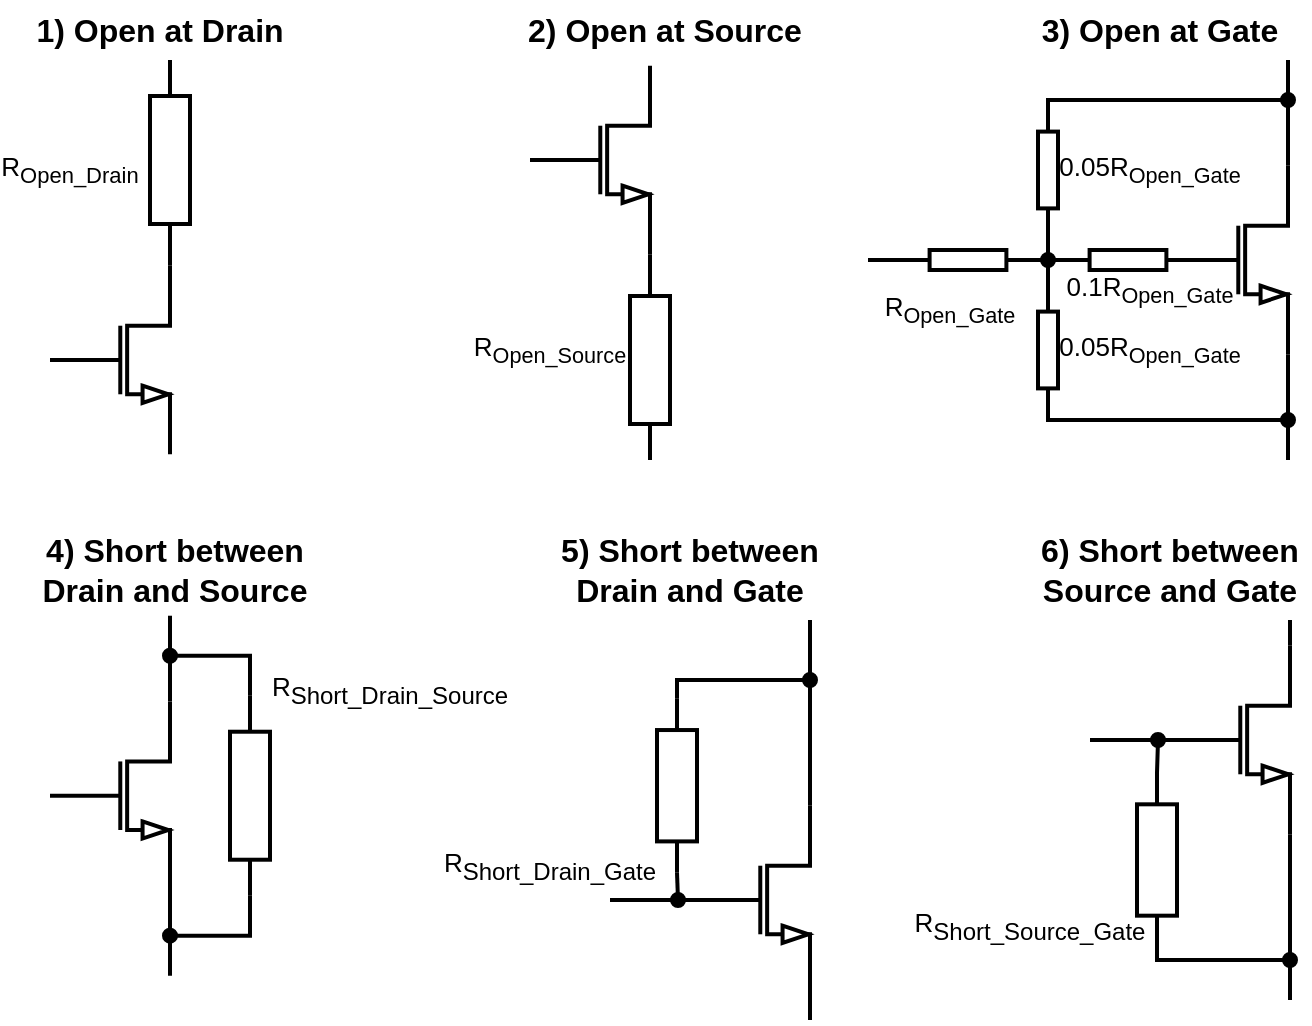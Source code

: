 <mxfile version="26.0.9">
  <diagram name="Page-1" id="jGc9hyPKfOM49vQ5cO8Z">
    <mxGraphModel dx="1368" dy="838" grid="1" gridSize="10" guides="1" tooltips="1" connect="1" arrows="1" fold="1" page="1" pageScale="1" pageWidth="827" pageHeight="1169" math="0" shadow="0">
      <root>
        <mxCell id="0" />
        <mxCell id="1" parent="0" />
        <mxCell id="lE053yTTEMvZ7GaWNHRF-1" value="" style="pointerEvents=1;verticalLabelPosition=bottom;shadow=0;dashed=0;align=center;html=1;verticalAlign=top;shape=mxgraph.electrical.resistors.resistor_1;rotation=-90;strokeWidth=2;" parent="1" vertex="1">
          <mxGeometry x="110" y="240" width="100" height="20" as="geometry" />
        </mxCell>
        <mxCell id="lE053yTTEMvZ7GaWNHRF-2" value="" style="verticalLabelPosition=bottom;shadow=0;dashed=0;align=center;html=1;verticalAlign=top;shape=mxgraph.electrical.transistors.nmos;pointerEvents=1;strokeWidth=2;" parent="1" vertex="1">
          <mxGeometry x="100" y="300" width="60" height="100" as="geometry" />
        </mxCell>
        <mxCell id="lE053yTTEMvZ7GaWNHRF-3" style="edgeStyle=orthogonalEdgeStyle;rounded=0;orthogonalLoop=1;jettySize=auto;html=1;exitX=0;exitY=0.5;exitDx=0;exitDy=0;exitPerimeter=0;entryX=1;entryY=0;entryDx=0;entryDy=0;entryPerimeter=0;endArrow=none;startFill=0;strokeWidth=2;fontSize=13;" parent="1" source="lE053yTTEMvZ7GaWNHRF-1" target="lE053yTTEMvZ7GaWNHRF-2" edge="1">
          <mxGeometry relative="1" as="geometry" />
        </mxCell>
        <mxCell id="lE053yTTEMvZ7GaWNHRF-4" value="R&lt;span&gt;&lt;sub&gt;&lt;font style=&quot;font-size: 11px;&quot;&gt;Open_Drain&lt;/font&gt;&lt;/sub&gt;&lt;/span&gt;" style="text;html=1;align=center;verticalAlign=middle;whiteSpace=wrap;rounded=0;strokeWidth=2;fontSize=13;" parent="1" vertex="1">
          <mxGeometry x="80" y="240" width="60" height="30" as="geometry" />
        </mxCell>
        <mxCell id="lE053yTTEMvZ7GaWNHRF-9" value="" style="pointerEvents=1;verticalLabelPosition=bottom;shadow=0;dashed=0;align=center;html=1;verticalAlign=top;shape=mxgraph.electrical.resistors.resistor_1;rotation=-90;strokeWidth=2;" parent="1" vertex="1">
          <mxGeometry x="350" y="340" width="100" height="20" as="geometry" />
        </mxCell>
        <mxCell id="lE053yTTEMvZ7GaWNHRF-10" value="" style="verticalLabelPosition=bottom;shadow=0;dashed=0;align=center;html=1;verticalAlign=top;shape=mxgraph.electrical.transistors.nmos;pointerEvents=1;strokeWidth=2;" parent="1" vertex="1">
          <mxGeometry x="340" y="200" width="60" height="100" as="geometry" />
        </mxCell>
        <mxCell id="lE053yTTEMvZ7GaWNHRF-12" value="R&lt;span&gt;&lt;sub&gt;Open_Source&lt;/sub&gt;&lt;/span&gt;" style="text;html=1;align=center;verticalAlign=middle;whiteSpace=wrap;rounded=0;strokeWidth=2;fontSize=13;" parent="1" vertex="1">
          <mxGeometry x="320" y="330" width="60" height="30" as="geometry" />
        </mxCell>
        <mxCell id="lE053yTTEMvZ7GaWNHRF-13" style="edgeStyle=orthogonalEdgeStyle;rounded=0;orthogonalLoop=1;jettySize=auto;html=1;exitX=1;exitY=0.5;exitDx=0;exitDy=0;exitPerimeter=0;entryX=1;entryY=1;entryDx=0;entryDy=0;entryPerimeter=0;endArrow=none;startFill=0;strokeWidth=2;fontSize=13;" parent="1" source="lE053yTTEMvZ7GaWNHRF-9" target="lE053yTTEMvZ7GaWNHRF-10" edge="1">
          <mxGeometry relative="1" as="geometry" />
        </mxCell>
        <mxCell id="lE053yTTEMvZ7GaWNHRF-22" style="edgeStyle=orthogonalEdgeStyle;rounded=0;orthogonalLoop=1;jettySize=auto;html=1;exitX=1;exitY=0;exitDx=0;exitDy=0;exitPerimeter=0;endArrow=none;startFill=0;strokeWidth=2;" parent="1" source="lE053yTTEMvZ7GaWNHRF-15" edge="1">
          <mxGeometry relative="1" as="geometry">
            <mxPoint x="719" y="200" as="targetPoint" />
          </mxGeometry>
        </mxCell>
        <mxCell id="lE053yTTEMvZ7GaWNHRF-23" style="edgeStyle=orthogonalEdgeStyle;rounded=0;orthogonalLoop=1;jettySize=auto;html=1;exitX=1;exitY=1;exitDx=0;exitDy=0;exitPerimeter=0;endArrow=none;startFill=0;strokeWidth=2;" parent="1" source="lE053yTTEMvZ7GaWNHRF-15" edge="1">
          <mxGeometry relative="1" as="geometry">
            <mxPoint x="719" y="400" as="targetPoint" />
          </mxGeometry>
        </mxCell>
        <mxCell id="lE053yTTEMvZ7GaWNHRF-15" value="" style="verticalLabelPosition=bottom;shadow=0;dashed=0;align=center;html=1;verticalAlign=top;shape=mxgraph.electrical.transistors.nmos;pointerEvents=1;strokeWidth=2;fontSize=13;" parent="1" vertex="1">
          <mxGeometry x="659" y="250" width="60" height="100" as="geometry" />
        </mxCell>
        <mxCell id="lE053yTTEMvZ7GaWNHRF-24" style="edgeStyle=orthogonalEdgeStyle;rounded=0;orthogonalLoop=1;jettySize=auto;html=1;exitX=1;exitY=0.5;exitDx=0;exitDy=0;exitPerimeter=0;endArrow=oval;endFill=1;strokeWidth=2;fontSize=14;" parent="1" source="lE053yTTEMvZ7GaWNHRF-18" edge="1">
          <mxGeometry relative="1" as="geometry">
            <mxPoint x="719" y="220" as="targetPoint" />
            <mxPoint x="599" y="195" as="sourcePoint" />
            <Array as="points">
              <mxPoint x="599" y="220" />
              <mxPoint x="719" y="220" />
            </Array>
          </mxGeometry>
        </mxCell>
        <mxCell id="lE053yTTEMvZ7GaWNHRF-18" value="" style="pointerEvents=1;verticalLabelPosition=bottom;shadow=0;dashed=0;align=center;html=1;verticalAlign=top;shape=mxgraph.electrical.resistors.resistor_1;rotation=-90;strokeWidth=2;" parent="1" vertex="1">
          <mxGeometry x="569" y="250" width="60" height="10" as="geometry" />
        </mxCell>
        <mxCell id="lE053yTTEMvZ7GaWNHRF-25" style="edgeStyle=orthogonalEdgeStyle;rounded=0;orthogonalLoop=1;jettySize=auto;html=1;exitX=0;exitY=0.5;exitDx=0;exitDy=0;exitPerimeter=0;endArrow=oval;endFill=1;strokeWidth=2;fontSize=13;" parent="1" source="lE053yTTEMvZ7GaWNHRF-19" edge="1">
          <mxGeometry relative="1" as="geometry">
            <mxPoint x="719" y="380" as="targetPoint" />
            <Array as="points">
              <mxPoint x="599" y="380" />
              <mxPoint x="719" y="380" />
            </Array>
          </mxGeometry>
        </mxCell>
        <mxCell id="lE053yTTEMvZ7GaWNHRF-19" value="" style="pointerEvents=1;verticalLabelPosition=bottom;shadow=0;dashed=0;align=center;html=1;verticalAlign=top;shape=mxgraph.electrical.resistors.resistor_1;rotation=-90;strokeWidth=2;fontSize=13;" parent="1" vertex="1">
          <mxGeometry x="569" y="340" width="60" height="10" as="geometry" />
        </mxCell>
        <mxCell id="lE053yTTEMvZ7GaWNHRF-29" style="edgeStyle=orthogonalEdgeStyle;rounded=0;orthogonalLoop=1;jettySize=auto;html=1;exitX=1;exitY=0.5;exitDx=0;exitDy=0;exitPerimeter=0;endArrow=oval;endFill=1;strokeWidth=2;fontSize=13;" parent="1" source="lE053yTTEMvZ7GaWNHRF-20" edge="1">
          <mxGeometry relative="1" as="geometry">
            <mxPoint x="599" y="300" as="targetPoint" />
          </mxGeometry>
        </mxCell>
        <mxCell id="lE053yTTEMvZ7GaWNHRF-20" value="" style="pointerEvents=1;verticalLabelPosition=bottom;shadow=0;dashed=0;align=center;html=1;verticalAlign=top;shape=mxgraph.electrical.resistors.resistor_1;rotation=-180;strokeWidth=2;fontSize=13;" parent="1" vertex="1">
          <mxGeometry x="609" y="295" width="60" height="10" as="geometry" />
        </mxCell>
        <mxCell id="lE053yTTEMvZ7GaWNHRF-26" style="edgeStyle=orthogonalEdgeStyle;rounded=0;orthogonalLoop=1;jettySize=auto;html=1;exitX=1;exitY=0.5;exitDx=0;exitDy=0;exitPerimeter=0;endArrow=none;startFill=0;strokeWidth=2;fontSize=13;" parent="1" source="lE053yTTEMvZ7GaWNHRF-21" edge="1">
          <mxGeometry relative="1" as="geometry">
            <mxPoint x="509" y="300" as="targetPoint" />
          </mxGeometry>
        </mxCell>
        <mxCell id="lE053yTTEMvZ7GaWNHRF-21" value="" style="pointerEvents=1;verticalLabelPosition=bottom;shadow=0;dashed=0;align=center;html=1;verticalAlign=top;shape=mxgraph.electrical.resistors.resistor_1;rotation=-180;strokeWidth=2;fontSize=13;" parent="1" vertex="1">
          <mxGeometry x="529" y="295" width="60" height="10" as="geometry" />
        </mxCell>
        <mxCell id="lE053yTTEMvZ7GaWNHRF-27" style="edgeStyle=orthogonalEdgeStyle;rounded=0;orthogonalLoop=1;jettySize=auto;html=1;exitX=1;exitY=0.5;exitDx=0;exitDy=0;exitPerimeter=0;entryX=0;entryY=0.5;entryDx=0;entryDy=0;entryPerimeter=0;endArrow=none;startFill=0;strokeWidth=2;fontSize=13;" parent="1" source="lE053yTTEMvZ7GaWNHRF-19" target="lE053yTTEMvZ7GaWNHRF-18" edge="1">
          <mxGeometry relative="1" as="geometry" />
        </mxCell>
        <mxCell id="lE053yTTEMvZ7GaWNHRF-28" style="edgeStyle=orthogonalEdgeStyle;rounded=0;orthogonalLoop=1;jettySize=auto;html=1;exitX=1;exitY=0.5;exitDx=0;exitDy=0;exitPerimeter=0;entryX=0;entryY=0.5;entryDx=0;entryDy=0;entryPerimeter=0;endArrow=none;startFill=0;strokeWidth=2;fontSize=13;" parent="1" source="lE053yTTEMvZ7GaWNHRF-20" target="lE053yTTEMvZ7GaWNHRF-21" edge="1">
          <mxGeometry relative="1" as="geometry" />
        </mxCell>
        <mxCell id="lE053yTTEMvZ7GaWNHRF-39" style="edgeStyle=orthogonalEdgeStyle;rounded=0;orthogonalLoop=1;jettySize=auto;html=1;exitX=1;exitY=0.5;exitDx=0;exitDy=0;exitPerimeter=0;endArrow=oval;endFill=1;strokeWidth=2;" parent="1" source="lE053yTTEMvZ7GaWNHRF-30" edge="1">
          <mxGeometry relative="1" as="geometry">
            <mxPoint x="160" y="497.86" as="targetPoint" />
            <Array as="points">
              <mxPoint x="200" y="497.86" />
            </Array>
          </mxGeometry>
        </mxCell>
        <mxCell id="lE053yTTEMvZ7GaWNHRF-41" style="edgeStyle=orthogonalEdgeStyle;rounded=0;orthogonalLoop=1;jettySize=auto;html=1;exitX=0;exitY=0.5;exitDx=0;exitDy=0;exitPerimeter=0;endArrow=oval;endFill=1;strokeWidth=2;fontSize=13;" parent="1" source="lE053yTTEMvZ7GaWNHRF-30" edge="1">
          <mxGeometry relative="1" as="geometry">
            <mxPoint x="160" y="637.86" as="targetPoint" />
            <Array as="points">
              <mxPoint x="200" y="637.86" />
              <mxPoint x="160" y="637.86" />
            </Array>
          </mxGeometry>
        </mxCell>
        <mxCell id="lE053yTTEMvZ7GaWNHRF-30" value="" style="pointerEvents=1;verticalLabelPosition=bottom;shadow=0;dashed=0;align=center;html=1;verticalAlign=top;shape=mxgraph.electrical.resistors.resistor_1;rotation=-90;strokeWidth=2;fontSize=13;" parent="1" vertex="1">
          <mxGeometry x="150" y="557.86" width="100" height="20" as="geometry" />
        </mxCell>
        <mxCell id="lE053yTTEMvZ7GaWNHRF-37" style="edgeStyle=orthogonalEdgeStyle;rounded=0;orthogonalLoop=1;jettySize=auto;html=1;exitX=1;exitY=0;exitDx=0;exitDy=0;exitPerimeter=0;endArrow=none;startFill=0;strokeWidth=2;" parent="1" source="lE053yTTEMvZ7GaWNHRF-31" edge="1">
          <mxGeometry relative="1" as="geometry">
            <mxPoint x="160" y="477.86" as="targetPoint" />
          </mxGeometry>
        </mxCell>
        <mxCell id="lE053yTTEMvZ7GaWNHRF-38" style="edgeStyle=orthogonalEdgeStyle;rounded=0;orthogonalLoop=1;jettySize=auto;html=1;exitX=1;exitY=1;exitDx=0;exitDy=0;exitPerimeter=0;endArrow=none;startFill=0;strokeWidth=2;" parent="1" source="lE053yTTEMvZ7GaWNHRF-31" edge="1">
          <mxGeometry relative="1" as="geometry">
            <mxPoint x="160" y="657.86" as="targetPoint" />
            <Array as="points">
              <mxPoint x="160" y="597.86" />
              <mxPoint x="160" y="597.86" />
            </Array>
          </mxGeometry>
        </mxCell>
        <mxCell id="lE053yTTEMvZ7GaWNHRF-31" value="" style="verticalLabelPosition=bottom;shadow=0;dashed=0;align=center;html=1;verticalAlign=top;shape=mxgraph.electrical.transistors.nmos;pointerEvents=1;strokeWidth=2;fontSize=13;" parent="1" vertex="1">
          <mxGeometry x="100" y="517.86" width="60" height="100" as="geometry" />
        </mxCell>
        <mxCell id="lE053yTTEMvZ7GaWNHRF-33" value="R&lt;span style=&quot;vertical-align: sub; background-color: transparent; color: light-dark(rgb(0, 0, 0), rgb(255, 255, 255));&quot;&gt;&lt;font style=&quot;font-size: 12px;&quot;&gt;Short_Drain_Source&lt;/font&gt;&lt;/span&gt;" style="text;html=1;align=center;verticalAlign=middle;whiteSpace=wrap;rounded=0;strokeWidth=2;fontSize=13;" parent="1" vertex="1">
          <mxGeometry x="240" y="500" width="60" height="30" as="geometry" />
        </mxCell>
        <mxCell id="lE053yTTEMvZ7GaWNHRF-42" style="edgeStyle=orthogonalEdgeStyle;rounded=0;orthogonalLoop=1;jettySize=auto;html=1;exitX=1;exitY=0.5;exitDx=0;exitDy=0;exitPerimeter=0;endArrow=oval;endFill=1;strokeWidth=2;fontSize=13;" parent="1" source="lE053yTTEMvZ7GaWNHRF-44" edge="1">
          <mxGeometry relative="1" as="geometry">
            <mxPoint x="480" y="510" as="targetPoint" />
            <Array as="points">
              <mxPoint x="414" y="510" />
              <mxPoint x="480" y="510" />
            </Array>
          </mxGeometry>
        </mxCell>
        <mxCell id="lE053yTTEMvZ7GaWNHRF-52" style="edgeStyle=orthogonalEdgeStyle;rounded=0;orthogonalLoop=1;jettySize=auto;html=1;exitX=0;exitY=0.5;exitDx=0;exitDy=0;exitPerimeter=0;endArrow=oval;endFill=1;strokeWidth=2;fontSize=13;" parent="1" source="lE053yTTEMvZ7GaWNHRF-44" edge="1">
          <mxGeometry relative="1" as="geometry">
            <mxPoint x="414" y="620" as="targetPoint" />
          </mxGeometry>
        </mxCell>
        <mxCell id="lE053yTTEMvZ7GaWNHRF-44" value="" style="pointerEvents=1;verticalLabelPosition=bottom;shadow=0;dashed=0;align=center;html=1;verticalAlign=top;shape=mxgraph.electrical.resistors.resistor_1;rotation=-90;strokeWidth=2;fontSize=13;" parent="1" vertex="1">
          <mxGeometry x="370" y="552.86" width="87" height="20" as="geometry" />
        </mxCell>
        <mxCell id="lE053yTTEMvZ7GaWNHRF-45" style="edgeStyle=orthogonalEdgeStyle;rounded=0;orthogonalLoop=1;jettySize=auto;html=1;exitX=1;exitY=0;exitDx=0;exitDy=0;exitPerimeter=0;endArrow=none;startFill=0;strokeWidth=2;" parent="1" source="lE053yTTEMvZ7GaWNHRF-47" edge="1">
          <mxGeometry relative="1" as="geometry">
            <mxPoint x="480" y="480" as="targetPoint" />
            <Array as="points">
              <mxPoint x="480" y="540" />
              <mxPoint x="480" y="540" />
            </Array>
          </mxGeometry>
        </mxCell>
        <mxCell id="lE053yTTEMvZ7GaWNHRF-46" style="edgeStyle=orthogonalEdgeStyle;rounded=0;orthogonalLoop=1;jettySize=auto;html=1;exitX=1;exitY=1;exitDx=0;exitDy=0;exitPerimeter=0;endArrow=none;startFill=0;strokeWidth=2;" parent="1" source="lE053yTTEMvZ7GaWNHRF-47" edge="1">
          <mxGeometry relative="1" as="geometry">
            <mxPoint x="480" y="680" as="targetPoint" />
            <Array as="points">
              <mxPoint x="480" y="650" />
              <mxPoint x="480" y="650" />
            </Array>
          </mxGeometry>
        </mxCell>
        <mxCell id="lE053yTTEMvZ7GaWNHRF-51" style="edgeStyle=orthogonalEdgeStyle;rounded=0;orthogonalLoop=1;jettySize=auto;html=1;exitX=0;exitY=0.5;exitDx=0;exitDy=0;exitPerimeter=0;endArrow=none;startFill=0;strokeWidth=2;fontSize=13;" parent="1" source="lE053yTTEMvZ7GaWNHRF-47" edge="1">
          <mxGeometry relative="1" as="geometry">
            <mxPoint x="380" y="620" as="targetPoint" />
          </mxGeometry>
        </mxCell>
        <mxCell id="lE053yTTEMvZ7GaWNHRF-47" value="" style="verticalLabelPosition=bottom;shadow=0;dashed=0;align=center;html=1;verticalAlign=top;shape=mxgraph.electrical.transistors.nmos;pointerEvents=1;strokeWidth=2;" parent="1" vertex="1">
          <mxGeometry x="420" y="570" width="60" height="100" as="geometry" />
        </mxCell>
        <mxCell id="lE053yTTEMvZ7GaWNHRF-48" value="R&lt;span style=&quot;vertical-align: sub; background-color: transparent; color: light-dark(rgb(0, 0, 0), rgb(255, 255, 255));&quot;&gt;&lt;font style=&quot;font-size: 12px;&quot;&gt;Short_Drain_Gate&lt;/font&gt;&lt;/span&gt;" style="text;html=1;align=center;verticalAlign=middle;whiteSpace=wrap;rounded=0;strokeWidth=2;fontSize=13;" parent="1" vertex="1">
          <mxGeometry x="320" y="587.86" width="60" height="30" as="geometry" />
        </mxCell>
        <mxCell id="lE053yTTEMvZ7GaWNHRF-53" style="edgeStyle=orthogonalEdgeStyle;rounded=0;orthogonalLoop=1;jettySize=auto;html=1;exitX=1;exitY=0.5;exitDx=0;exitDy=0;exitPerimeter=0;endArrow=oval;endFill=1;strokeWidth=2;" parent="1" source="lE053yTTEMvZ7GaWNHRF-55" edge="1">
          <mxGeometry relative="1" as="geometry">
            <mxPoint x="720" y="650" as="targetPoint" />
            <Array as="points">
              <mxPoint x="654" y="650" />
              <mxPoint x="720" y="650" />
            </Array>
          </mxGeometry>
        </mxCell>
        <mxCell id="lE053yTTEMvZ7GaWNHRF-54" style="edgeStyle=orthogonalEdgeStyle;rounded=0;orthogonalLoop=1;jettySize=auto;html=1;exitX=0;exitY=0.5;exitDx=0;exitDy=0;exitPerimeter=0;endArrow=oval;endFill=1;strokeWidth=2;fontSize=13;" parent="1" source="lE053yTTEMvZ7GaWNHRF-55" edge="1">
          <mxGeometry relative="1" as="geometry">
            <mxPoint x="654" y="540" as="targetPoint" />
          </mxGeometry>
        </mxCell>
        <mxCell id="lE053yTTEMvZ7GaWNHRF-55" value="" style="pointerEvents=1;verticalLabelPosition=bottom;shadow=0;dashed=0;align=center;html=1;verticalAlign=top;shape=mxgraph.electrical.resistors.resistor_1;rotation=90;strokeWidth=2;fontSize=13;" parent="1" vertex="1">
          <mxGeometry x="610" y="590" width="87" height="20" as="geometry" />
        </mxCell>
        <mxCell id="lE053yTTEMvZ7GaWNHRF-56" style="edgeStyle=orthogonalEdgeStyle;rounded=0;orthogonalLoop=1;jettySize=auto;html=1;exitX=1;exitY=0;exitDx=0;exitDy=0;exitPerimeter=0;endArrow=none;startFill=0;entryX=1;entryY=0;entryDx=0;entryDy=0;entryPerimeter=0;strokeWidth=2;fontSize=15;" parent="1" source="lE053yTTEMvZ7GaWNHRF-59" target="lE053yTTEMvZ7GaWNHRF-59" edge="1">
          <mxGeometry relative="1" as="geometry">
            <mxPoint x="720" y="480" as="targetPoint" />
            <Array as="points" />
          </mxGeometry>
        </mxCell>
        <mxCell id="lE053yTTEMvZ7GaWNHRF-57" style="edgeStyle=orthogonalEdgeStyle;rounded=0;orthogonalLoop=1;jettySize=auto;html=1;exitX=1;exitY=1;exitDx=0;exitDy=0;exitPerimeter=0;endArrow=none;startFill=0;strokeWidth=2;" parent="1" source="lE053yTTEMvZ7GaWNHRF-59" edge="1">
          <mxGeometry relative="1" as="geometry">
            <mxPoint x="720" y="670" as="targetPoint" />
            <Array as="points">
              <mxPoint x="720" y="650" />
              <mxPoint x="720" y="650" />
            </Array>
          </mxGeometry>
        </mxCell>
        <mxCell id="lE053yTTEMvZ7GaWNHRF-58" style="edgeStyle=orthogonalEdgeStyle;rounded=0;orthogonalLoop=1;jettySize=auto;html=1;exitX=0;exitY=0.5;exitDx=0;exitDy=0;exitPerimeter=0;endArrow=none;startFill=0;strokeWidth=2;fontSize=13;" parent="1" source="lE053yTTEMvZ7GaWNHRF-59" edge="1">
          <mxGeometry relative="1" as="geometry">
            <mxPoint x="620" y="540" as="targetPoint" />
          </mxGeometry>
        </mxCell>
        <mxCell id="lE053yTTEMvZ7GaWNHRF-61" style="edgeStyle=orthogonalEdgeStyle;rounded=0;orthogonalLoop=1;jettySize=auto;html=1;exitX=1;exitY=0;exitDx=0;exitDy=0;exitPerimeter=0;endArrow=none;startFill=0;strokeWidth=2;fontSize=15;" parent="1" source="lE053yTTEMvZ7GaWNHRF-59" edge="1">
          <mxGeometry relative="1" as="geometry">
            <mxPoint x="720" y="480" as="targetPoint" />
          </mxGeometry>
        </mxCell>
        <mxCell id="lE053yTTEMvZ7GaWNHRF-59" value="" style="verticalLabelPosition=bottom;shadow=0;dashed=0;align=center;html=1;verticalAlign=top;shape=mxgraph.electrical.transistors.nmos;pointerEvents=1;strokeWidth=2;" parent="1" vertex="1">
          <mxGeometry x="660" y="490" width="60" height="100" as="geometry" />
        </mxCell>
        <mxCell id="lE053yTTEMvZ7GaWNHRF-60" value="R&lt;span style=&quot;vertical-align: sub; background-color: transparent; color: light-dark(rgb(0, 0, 0), rgb(255, 255, 255));&quot;&gt;&lt;font style=&quot;font-size: 12px;&quot;&gt;Short_Source_Gate&lt;/font&gt;&lt;/span&gt;" style="text;html=1;align=center;verticalAlign=middle;whiteSpace=wrap;rounded=0;strokeWidth=2;fontSize=13;" parent="1" vertex="1">
          <mxGeometry x="560" y="617.86" width="60" height="30" as="geometry" />
        </mxCell>
        <mxCell id="lE053yTTEMvZ7GaWNHRF-62" value="&lt;b&gt;&lt;font&gt;1) Open at Drain&lt;/font&gt;&lt;/b&gt;" style="text;html=1;align=center;verticalAlign=middle;whiteSpace=wrap;rounded=0;strokeWidth=2;fontSize=16;" parent="1" vertex="1">
          <mxGeometry x="90" y="170" width="130" height="30" as="geometry" />
        </mxCell>
        <mxCell id="lE053yTTEMvZ7GaWNHRF-63" value="&lt;b&gt;&lt;font&gt;2) Open at Source&lt;/font&gt;&lt;/b&gt;" style="text;html=1;align=center;verticalAlign=middle;whiteSpace=wrap;rounded=0;strokeWidth=2;fontSize=16;" parent="1" vertex="1">
          <mxGeometry x="335" y="170" width="145" height="30" as="geometry" />
        </mxCell>
        <mxCell id="lE053yTTEMvZ7GaWNHRF-64" value="&lt;b&gt;&lt;font&gt;3&lt;/font&gt;&lt;/b&gt;&lt;b style=&quot;background-color: transparent; color: light-dark(rgb(0, 0, 0), rgb(255, 255, 255));&quot;&gt;&lt;font&gt;) Open at Gate&lt;/font&gt;&lt;/b&gt;" style="text;html=1;align=center;verticalAlign=middle;whiteSpace=wrap;rounded=0;strokeWidth=2;fontSize=16;" parent="1" vertex="1">
          <mxGeometry x="590" y="170" width="130" height="30" as="geometry" />
        </mxCell>
        <mxCell id="lE053yTTEMvZ7GaWNHRF-65" value="&lt;b&gt;&lt;font&gt;4) Short between Drain and Source&lt;/font&gt;&lt;/b&gt;" style="text;html=1;align=center;verticalAlign=middle;whiteSpace=wrap;rounded=0;strokeWidth=2;fontSize=16;" parent="1" vertex="1">
          <mxGeometry x="95" y="440" width="135" height="30" as="geometry" />
        </mxCell>
        <mxCell id="lE053yTTEMvZ7GaWNHRF-67" value="&lt;b&gt;&lt;font&gt;5) Short between Drain and Gate&lt;/font&gt;&lt;/b&gt;" style="text;html=1;align=center;verticalAlign=middle;whiteSpace=wrap;rounded=0;strokeWidth=2;fontSize=16;" parent="1" vertex="1">
          <mxGeometry x="350" y="440" width="140" height="30" as="geometry" />
        </mxCell>
        <mxCell id="lE053yTTEMvZ7GaWNHRF-68" value="&lt;b&gt;&lt;font&gt;6) Short between Source and Gate&lt;/font&gt;&lt;/b&gt;" style="text;html=1;align=center;verticalAlign=middle;whiteSpace=wrap;rounded=0;strokeWidth=2;fontSize=16;" parent="1" vertex="1">
          <mxGeometry x="590" y="440" width="140" height="30" as="geometry" />
        </mxCell>
        <mxCell id="lE053yTTEMvZ7GaWNHRF-69" value="R&lt;sub&gt;&lt;font&gt;Open_Gate&lt;/font&gt;&lt;/sub&gt;" style="text;html=1;align=center;verticalAlign=middle;whiteSpace=wrap;rounded=0;strokeWidth=2;fontSize=13;" parent="1" vertex="1">
          <mxGeometry x="520" y="310" width="60" height="30" as="geometry" />
        </mxCell>
        <mxCell id="lE053yTTEMvZ7GaWNHRF-70" value="0.1R&lt;sub&gt;&lt;font&gt;Open_Gate&lt;/font&gt;&lt;/sub&gt;" style="text;html=1;align=center;verticalAlign=middle;whiteSpace=wrap;rounded=0;strokeWidth=2;fontSize=13;" parent="1" vertex="1">
          <mxGeometry x="620" y="300" width="60" height="30" as="geometry" />
        </mxCell>
        <mxCell id="lE053yTTEMvZ7GaWNHRF-73" value="0.05&lt;span style=&quot;background-color: transparent; color: light-dark(rgb(0, 0, 0), rgb(255, 255, 255));&quot;&gt;R&lt;/span&gt;&lt;sub style=&quot;background-color: transparent; color: light-dark(rgb(0, 0, 0), rgb(255, 255, 255));&quot;&gt;&lt;font&gt;Open_Gate&lt;/font&gt;&lt;/sub&gt;" style="text;html=1;align=center;verticalAlign=middle;whiteSpace=wrap;rounded=0;strokeWidth=2;fontSize=13;" parent="1" vertex="1">
          <mxGeometry x="620" y="240" width="60" height="30" as="geometry" />
        </mxCell>
        <mxCell id="lE053yTTEMvZ7GaWNHRF-74" value="0.05&lt;span style=&quot;background-color: transparent; color: light-dark(rgb(0, 0, 0), rgb(255, 255, 255));&quot;&gt;R&lt;/span&gt;&lt;sub style=&quot;background-color: transparent; color: light-dark(rgb(0, 0, 0), rgb(255, 255, 255));&quot;&gt;&lt;font&gt;Open_Gate&lt;/font&gt;&lt;/sub&gt;" style="text;html=1;align=center;verticalAlign=middle;whiteSpace=wrap;rounded=0;strokeWidth=2;fontSize=13;" parent="1" vertex="1">
          <mxGeometry x="620" y="330" width="60" height="30" as="geometry" />
        </mxCell>
      </root>
    </mxGraphModel>
  </diagram>
</mxfile>
